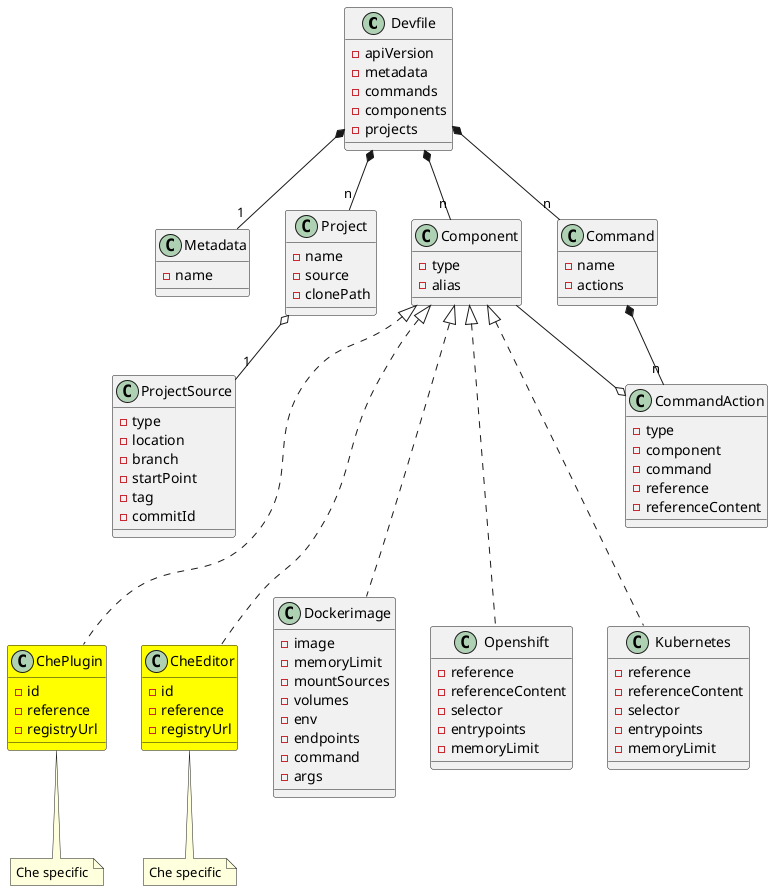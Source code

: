 @startuml devfile_next

class Devfile {
  - apiVersion
  - metadata
  - commands
  - components
  - projects
}

together {
  class Metadata
  class Component
  class Command
  class Project
}

Devfile *-- "1" Metadata
Devfile *-- "n" Component
Devfile *-- "n" Command
Devfile *-- "n" Project

class Metadata {
  - name
}

class Component {
    - type
    - alias
}


Component <|-.. Dockerimage
Component <|-.. Openshift
Component <|-.. Kubernetes
Component <|-.. ChePlugin
Component <|-.. CheEditor

class Command {
  - name
  - actions
}

Command *-- "n" CommandAction
CommandAction o-- Component

class CommandAction {
  - type
  - component
  - command
  - reference
  - referenceContent
}

class Project {
  - name
  - source
  - clonePath
}

Project o-- "1" ProjectSource

class ProjectSource {
  - type
  - location
  - branch
  - startPoint
  - tag
  - commitId
}

Project -[hidden]> Component
Component -[hidden]> Command
ProjectSource -[hidden]> CommandAction

class Dockerimage {
   - image
   - memoryLimit
   - mountSources
   - volumes
   - env
   - endpoints
   - command
   - args
}

class Openshift {
  - reference
  - referenceContent
  - selector
  - entrypoints
  - memoryLimit
}

class Kubernetes {
  - reference
  - referenceContent
  - selector
  - entrypoints
  - memoryLimit
}

class ChePlugin #yellow {
  - id
  - reference
  - registryUrl
}
note bottom of ChePlugin: Che specific

class CheEditor #yellow {
  - id
  - reference
  - registryUrl
}
note bottom of CheEditor: Che specific

ChePlugin -[hidden]> CheEditor
CheEditor -[hidden]> Dockerimage

@enduml
